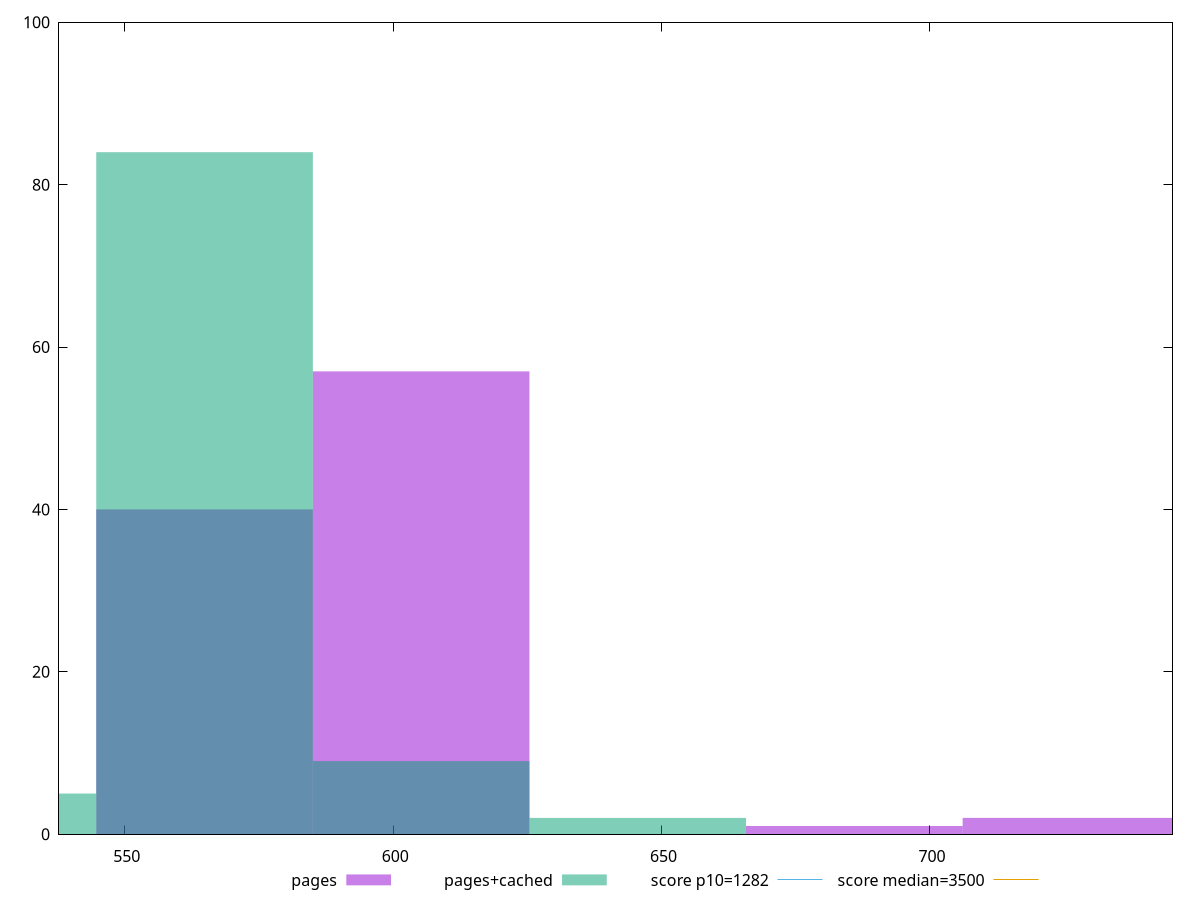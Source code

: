 reset

$pages <<EOF
726.2554570594824 2
685.907931667289 1
564.8653554907086 40
605.212880882902 57
EOF

$pagesCached <<EOF
564.8653554907086 84
605.212880882902 9
645.5604062750955 2
524.5178300985151 5
EOF

set key outside below
set boxwidth 40.34752539219347
set xrange [537.7520000000004:745.1760000000008]
set yrange [0:100]
set style fill transparent solid 0.5 noborder

set parametric
set terminal svg size 640, 500 enhanced background rgb 'white'
set output "report_00007_2020-12-11T15:55:29.892Z/bootup-time/comparison/histogram/1_vs_2.svg"

plot $pages title "pages" with boxes, \
     $pagesCached title "pages+cached" with boxes, \
     1282,t title "score p10=1282", \
     3500,t title "score median=3500"

reset
